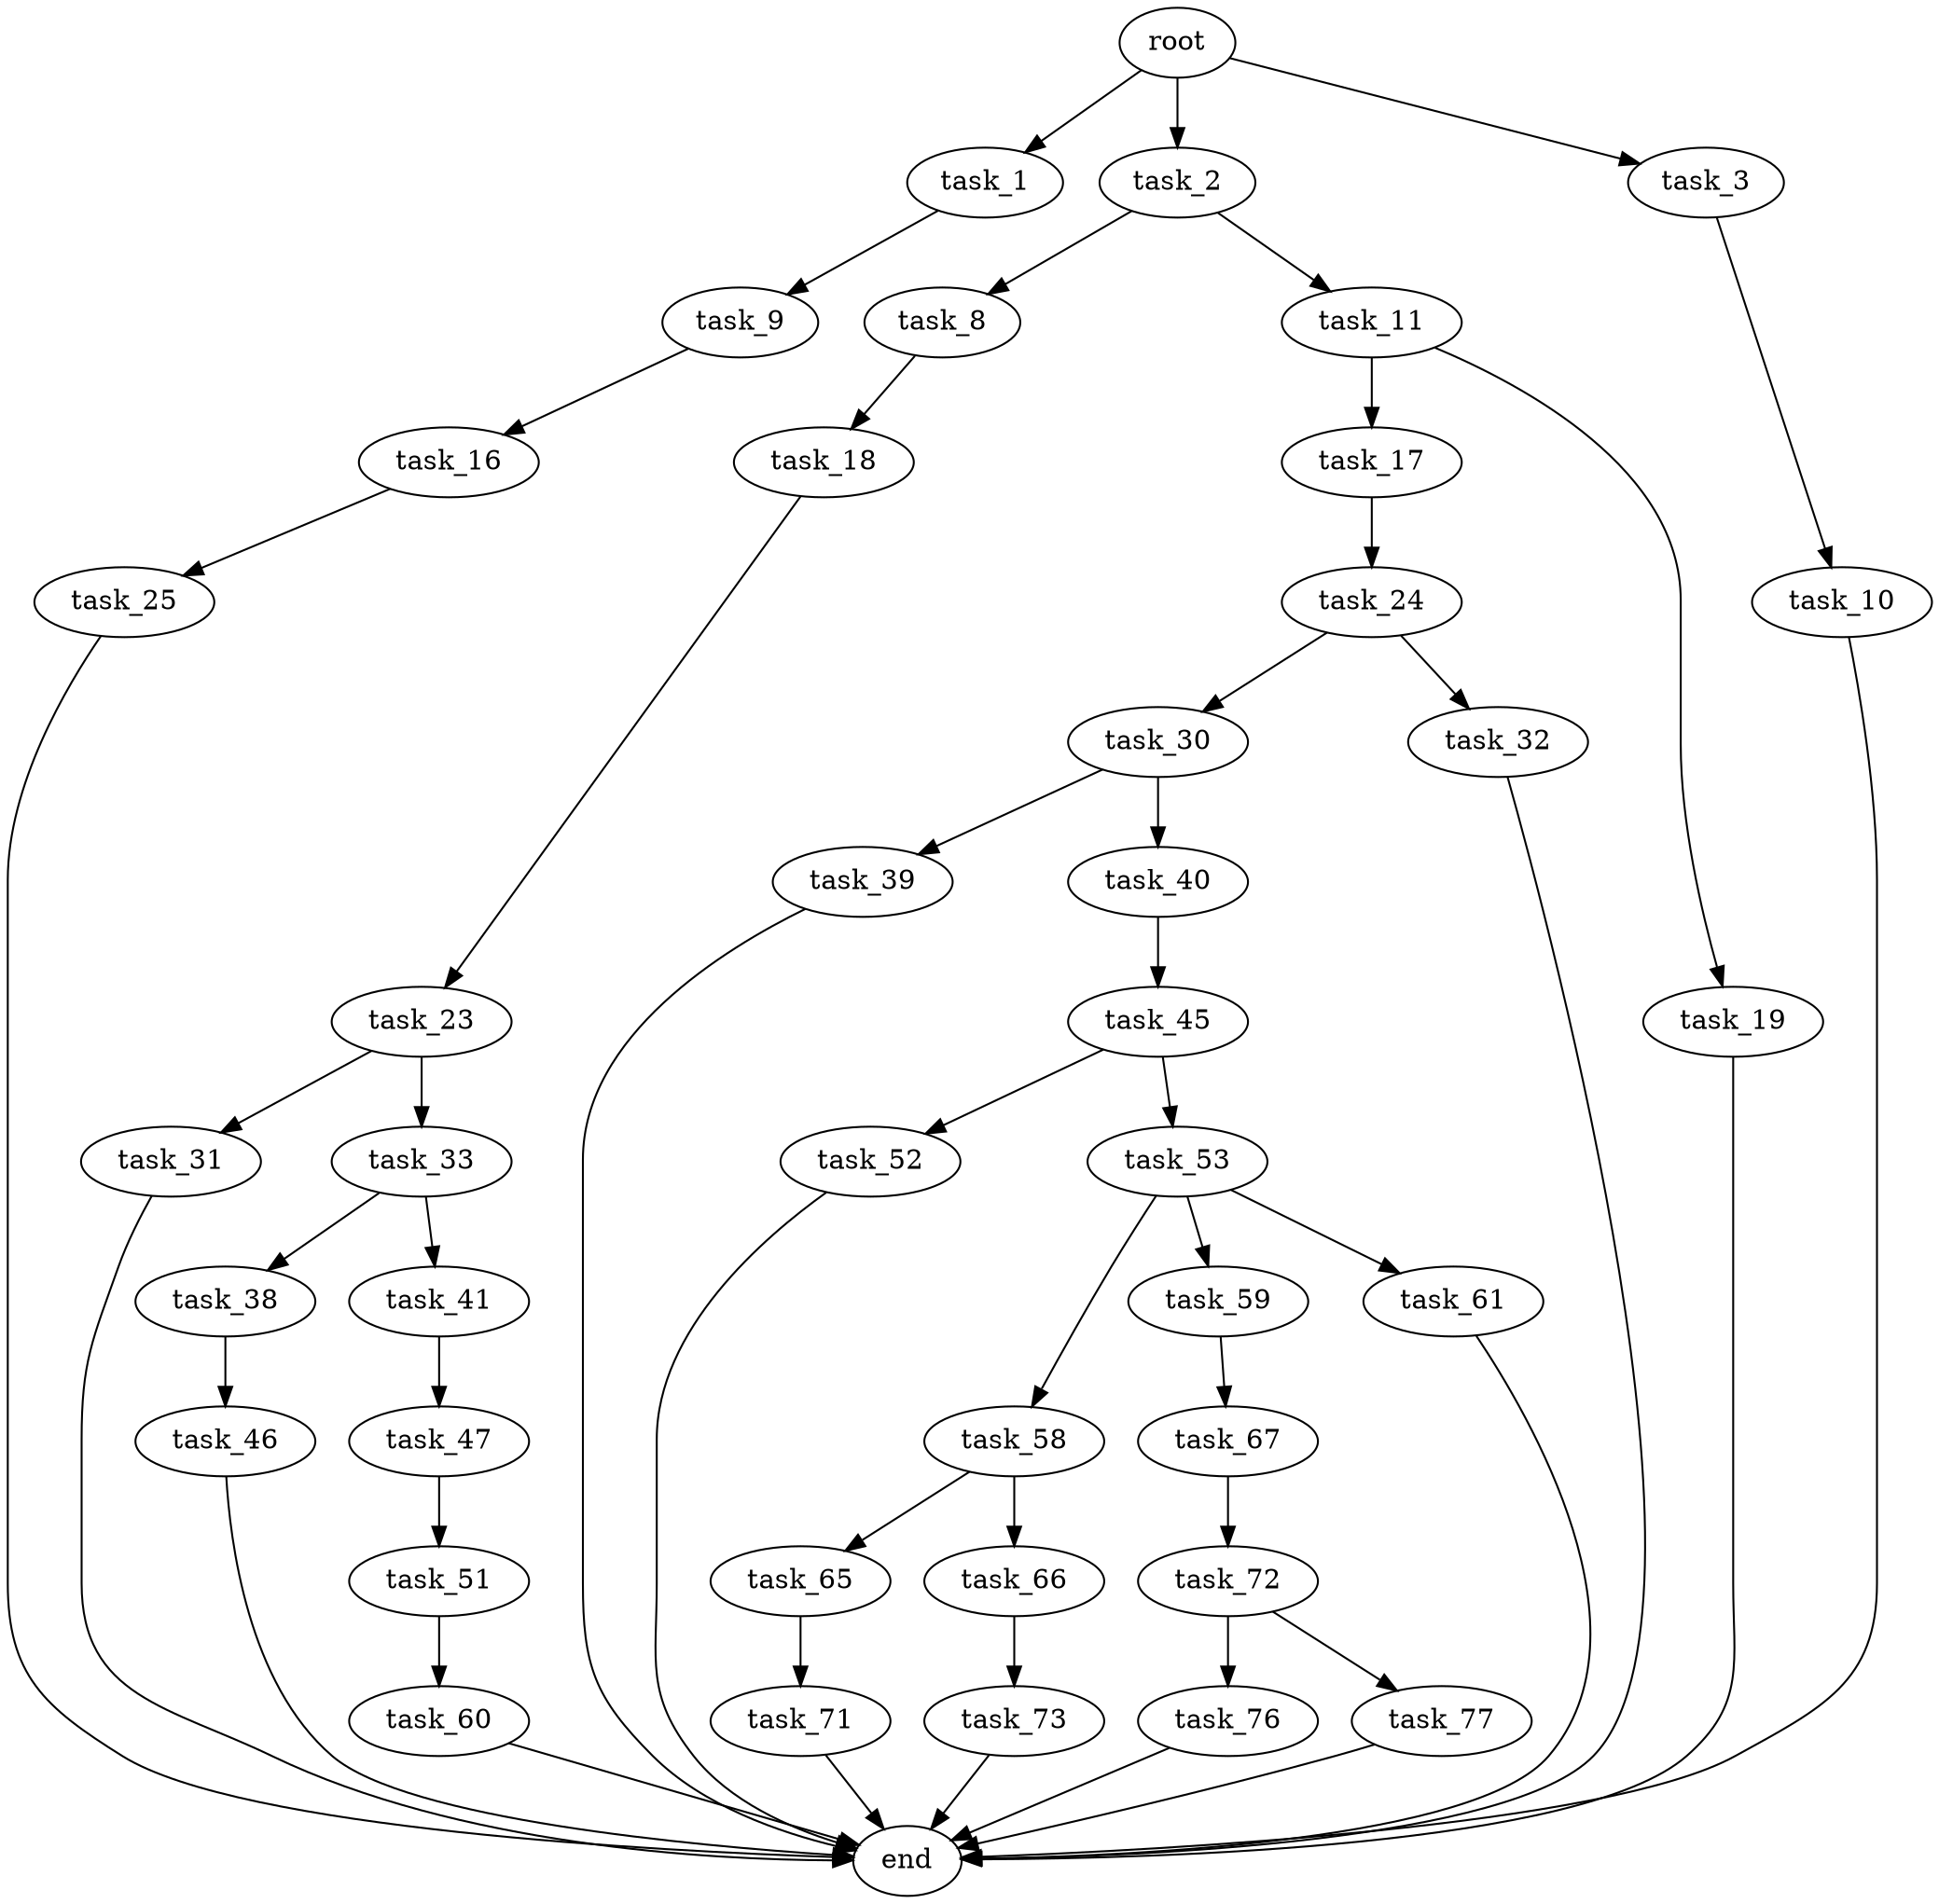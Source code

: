 digraph G {
  root [size="0.000000"];
  task_1 [size="596537720.000000"];
  task_2 [size="4435542364.000000"];
  task_3 [size="549755813888.000000"];
  task_9 [size="1143636200222.000000"];
  task_8 [size="15019910999.000000"];
  task_11 [size="8429508920.000000"];
  task_10 [size="111026198520.000000"];
  task_18 [size="134217728000.000000"];
  task_16 [size="166303255498.000000"];
  end [size="0.000000"];
  task_17 [size="631496542088.000000"];
  task_19 [size="231928233984.000000"];
  task_25 [size="1197763105.000000"];
  task_24 [size="1073741824000.000000"];
  task_23 [size="831564202664.000000"];
  task_31 [size="68719476736.000000"];
  task_33 [size="549755813888.000000"];
  task_30 [size="32061228955.000000"];
  task_32 [size="8589934592.000000"];
  task_39 [size="265162479504.000000"];
  task_40 [size="764367893.000000"];
  task_38 [size="4656609746.000000"];
  task_41 [size="208914557228.000000"];
  task_46 [size="8589934592.000000"];
  task_45 [size="782757789696.000000"];
  task_47 [size="1073741824000.000000"];
  task_52 [size="5286217570.000000"];
  task_53 [size="1073741824000.000000"];
  task_51 [size="1564041334.000000"];
  task_60 [size="324817654508.000000"];
  task_58 [size="748413499338.000000"];
  task_59 [size="28991029248.000000"];
  task_61 [size="10386151181.000000"];
  task_65 [size="1367236001046.000000"];
  task_66 [size="8654391344.000000"];
  task_67 [size="782757789696.000000"];
  task_71 [size="68719476736.000000"];
  task_73 [size="193989374904.000000"];
  task_72 [size="713764055.000000"];
  task_76 [size="782757789696.000000"];
  task_77 [size="6578436873.000000"];

  root -> task_1 [size="1.000000"];
  root -> task_2 [size="1.000000"];
  root -> task_3 [size="1.000000"];
  task_1 -> task_9 [size="33554432.000000"];
  task_2 -> task_8 [size="75497472.000000"];
  task_2 -> task_11 [size="75497472.000000"];
  task_3 -> task_10 [size="536870912.000000"];
  task_9 -> task_16 [size="838860800.000000"];
  task_8 -> task_18 [size="75497472.000000"];
  task_11 -> task_17 [size="33554432.000000"];
  task_11 -> task_19 [size="33554432.000000"];
  task_10 -> end [size="1.000000"];
  task_18 -> task_23 [size="209715200.000000"];
  task_16 -> task_25 [size="209715200.000000"];
  task_17 -> task_24 [size="411041792.000000"];
  task_19 -> end [size="1.000000"];
  task_25 -> end [size="1.000000"];
  task_24 -> task_30 [size="838860800.000000"];
  task_24 -> task_32 [size="838860800.000000"];
  task_23 -> task_31 [size="536870912.000000"];
  task_23 -> task_33 [size="536870912.000000"];
  task_31 -> end [size="1.000000"];
  task_33 -> task_38 [size="536870912.000000"];
  task_33 -> task_41 [size="536870912.000000"];
  task_30 -> task_39 [size="33554432.000000"];
  task_30 -> task_40 [size="33554432.000000"];
  task_32 -> end [size="1.000000"];
  task_39 -> end [size="1.000000"];
  task_40 -> task_45 [size="75497472.000000"];
  task_38 -> task_46 [size="75497472.000000"];
  task_41 -> task_47 [size="536870912.000000"];
  task_46 -> end [size="1.000000"];
  task_45 -> task_52 [size="679477248.000000"];
  task_45 -> task_53 [size="679477248.000000"];
  task_47 -> task_51 [size="838860800.000000"];
  task_52 -> end [size="1.000000"];
  task_53 -> task_58 [size="838860800.000000"];
  task_53 -> task_59 [size="838860800.000000"];
  task_53 -> task_61 [size="838860800.000000"];
  task_51 -> task_60 [size="75497472.000000"];
  task_60 -> end [size="1.000000"];
  task_58 -> task_65 [size="838860800.000000"];
  task_58 -> task_66 [size="838860800.000000"];
  task_59 -> task_67 [size="75497472.000000"];
  task_61 -> end [size="1.000000"];
  task_65 -> task_71 [size="838860800.000000"];
  task_66 -> task_73 [size="536870912.000000"];
  task_67 -> task_72 [size="679477248.000000"];
  task_71 -> end [size="1.000000"];
  task_73 -> end [size="1.000000"];
  task_72 -> task_76 [size="33554432.000000"];
  task_72 -> task_77 [size="33554432.000000"];
  task_76 -> end [size="1.000000"];
  task_77 -> end [size="1.000000"];
}
